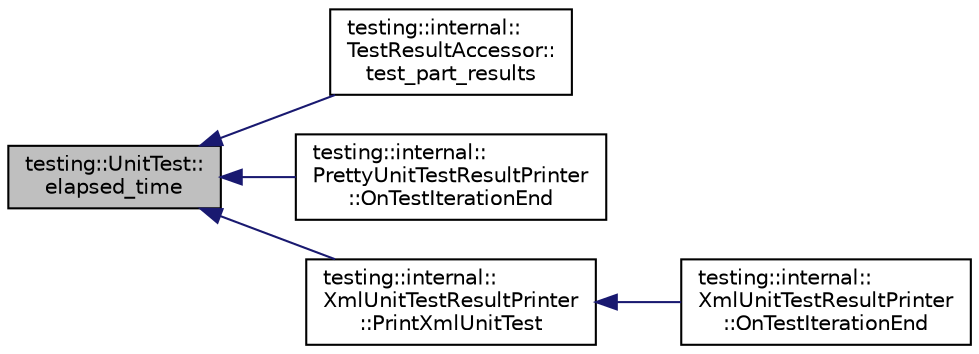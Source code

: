 digraph "testing::UnitTest::elapsed_time"
{
  edge [fontname="Helvetica",fontsize="10",labelfontname="Helvetica",labelfontsize="10"];
  node [fontname="Helvetica",fontsize="10",shape=record];
  rankdir="LR";
  Node38 [label="testing::UnitTest::\lelapsed_time",height=0.2,width=0.4,color="black", fillcolor="grey75", style="filled", fontcolor="black"];
  Node38 -> Node39 [dir="back",color="midnightblue",fontsize="10",style="solid",fontname="Helvetica"];
  Node39 [label="testing::internal::\lTestResultAccessor::\ltest_part_results",height=0.2,width=0.4,color="black", fillcolor="white", style="filled",URL="$d3/d42/classtesting_1_1internal_1_1_test_result_accessor.html#a55d771904317c1b0cc380104d175f1db"];
  Node38 -> Node40 [dir="back",color="midnightblue",fontsize="10",style="solid",fontname="Helvetica"];
  Node40 [label="testing::internal::\lPrettyUnitTestResultPrinter\l::OnTestIterationEnd",height=0.2,width=0.4,color="black", fillcolor="white", style="filled",URL="$d7/d8b/classtesting_1_1internal_1_1_pretty_unit_test_result_printer.html#ac29b30216023baddda04ef5889f484ff"];
  Node38 -> Node41 [dir="back",color="midnightblue",fontsize="10",style="solid",fontname="Helvetica"];
  Node41 [label="testing::internal::\lXmlUnitTestResultPrinter\l::PrintXmlUnitTest",height=0.2,width=0.4,color="black", fillcolor="white", style="filled",URL="$d3/dc6/classtesting_1_1internal_1_1_xml_unit_test_result_printer.html#a3be1c8766241d0f34cdf59b45a52f73b"];
  Node41 -> Node42 [dir="back",color="midnightblue",fontsize="10",style="solid",fontname="Helvetica"];
  Node42 [label="testing::internal::\lXmlUnitTestResultPrinter\l::OnTestIterationEnd",height=0.2,width=0.4,color="black", fillcolor="white", style="filled",URL="$d3/dc6/classtesting_1_1internal_1_1_xml_unit_test_result_printer.html#a2ae986dd2f4f2aed31cc6f3bc8c56898"];
}

